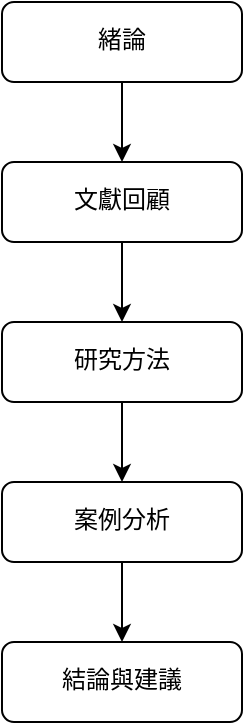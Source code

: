 <mxfile version="20.4.0" type="device"><diagram id="C5RBs43oDa-KdzZeNtuy" name="Page-1"><mxGraphModel dx="258" dy="745" grid="1" gridSize="10" guides="1" tooltips="1" connect="1" arrows="1" fold="1" page="1" pageScale="1" pageWidth="827" pageHeight="1169" math="0" shadow="0"><root><mxCell id="WIyWlLk6GJQsqaUBKTNV-0"/><mxCell id="WIyWlLk6GJQsqaUBKTNV-1" parent="WIyWlLk6GJQsqaUBKTNV-0"/><mxCell id="GUcp2xPdPeyPo2VAT2xi-0" value="" style="edgeStyle=orthogonalEdgeStyle;rounded=0;orthogonalLoop=1;jettySize=auto;html=1;fontFamily=Courier New;" parent="WIyWlLk6GJQsqaUBKTNV-1" source="WIyWlLk6GJQsqaUBKTNV-3" target="WIyWlLk6GJQsqaUBKTNV-7" edge="1"><mxGeometry relative="1" as="geometry"/></mxCell><mxCell id="WIyWlLk6GJQsqaUBKTNV-3" value="緒論" style="rounded=1;whiteSpace=wrap;html=1;fontSize=12;glass=0;strokeWidth=1;shadow=0;fontFamily=Courier New;" parent="WIyWlLk6GJQsqaUBKTNV-1" vertex="1"><mxGeometry x="40" y="760" width="120" height="40" as="geometry"/></mxCell><mxCell id="GUcp2xPdPeyPo2VAT2xi-1" value="" style="edgeStyle=orthogonalEdgeStyle;rounded=0;orthogonalLoop=1;jettySize=auto;html=1;fontFamily=Courier New;" parent="WIyWlLk6GJQsqaUBKTNV-1" source="WIyWlLk6GJQsqaUBKTNV-7" target="WIyWlLk6GJQsqaUBKTNV-12" edge="1"><mxGeometry relative="1" as="geometry"/></mxCell><mxCell id="WIyWlLk6GJQsqaUBKTNV-7" value="文獻回顧" style="rounded=1;whiteSpace=wrap;html=1;fontSize=12;glass=0;strokeWidth=1;shadow=0;fontFamily=Courier New;" parent="WIyWlLk6GJQsqaUBKTNV-1" vertex="1"><mxGeometry x="40" y="840" width="120" height="40" as="geometry"/></mxCell><mxCell id="GUcp2xPdPeyPo2VAT2xi-4" value="" style="edgeStyle=orthogonalEdgeStyle;rounded=0;orthogonalLoop=1;jettySize=auto;html=1;fontFamily=Courier New;" parent="WIyWlLk6GJQsqaUBKTNV-1" source="WIyWlLk6GJQsqaUBKTNV-12" target="GUcp2xPdPeyPo2VAT2xi-2" edge="1"><mxGeometry relative="1" as="geometry"/></mxCell><mxCell id="WIyWlLk6GJQsqaUBKTNV-12" value="研究方法" style="rounded=1;whiteSpace=wrap;html=1;fontSize=12;glass=0;strokeWidth=1;shadow=0;fontFamily=Courier New;" parent="WIyWlLk6GJQsqaUBKTNV-1" vertex="1"><mxGeometry x="40" y="920" width="120" height="40" as="geometry"/></mxCell><mxCell id="GUcp2xPdPeyPo2VAT2xi-5" value="" style="edgeStyle=orthogonalEdgeStyle;rounded=0;orthogonalLoop=1;jettySize=auto;html=1;fontFamily=Courier New;" parent="WIyWlLk6GJQsqaUBKTNV-1" source="GUcp2xPdPeyPo2VAT2xi-2" target="GUcp2xPdPeyPo2VAT2xi-3" edge="1"><mxGeometry relative="1" as="geometry"/></mxCell><mxCell id="GUcp2xPdPeyPo2VAT2xi-2" value="案例分析" style="rounded=1;whiteSpace=wrap;html=1;fontSize=12;glass=0;strokeWidth=1;shadow=0;fontFamily=Courier New;" parent="WIyWlLk6GJQsqaUBKTNV-1" vertex="1"><mxGeometry x="40" y="1000" width="120" height="40" as="geometry"/></mxCell><mxCell id="GUcp2xPdPeyPo2VAT2xi-3" value="結論與建議" style="rounded=1;whiteSpace=wrap;html=1;fontSize=12;glass=0;strokeWidth=1;shadow=0;fontFamily=Courier New;" parent="WIyWlLk6GJQsqaUBKTNV-1" vertex="1"><mxGeometry x="40" y="1080" width="120" height="40" as="geometry"/></mxCell></root></mxGraphModel></diagram></mxfile>